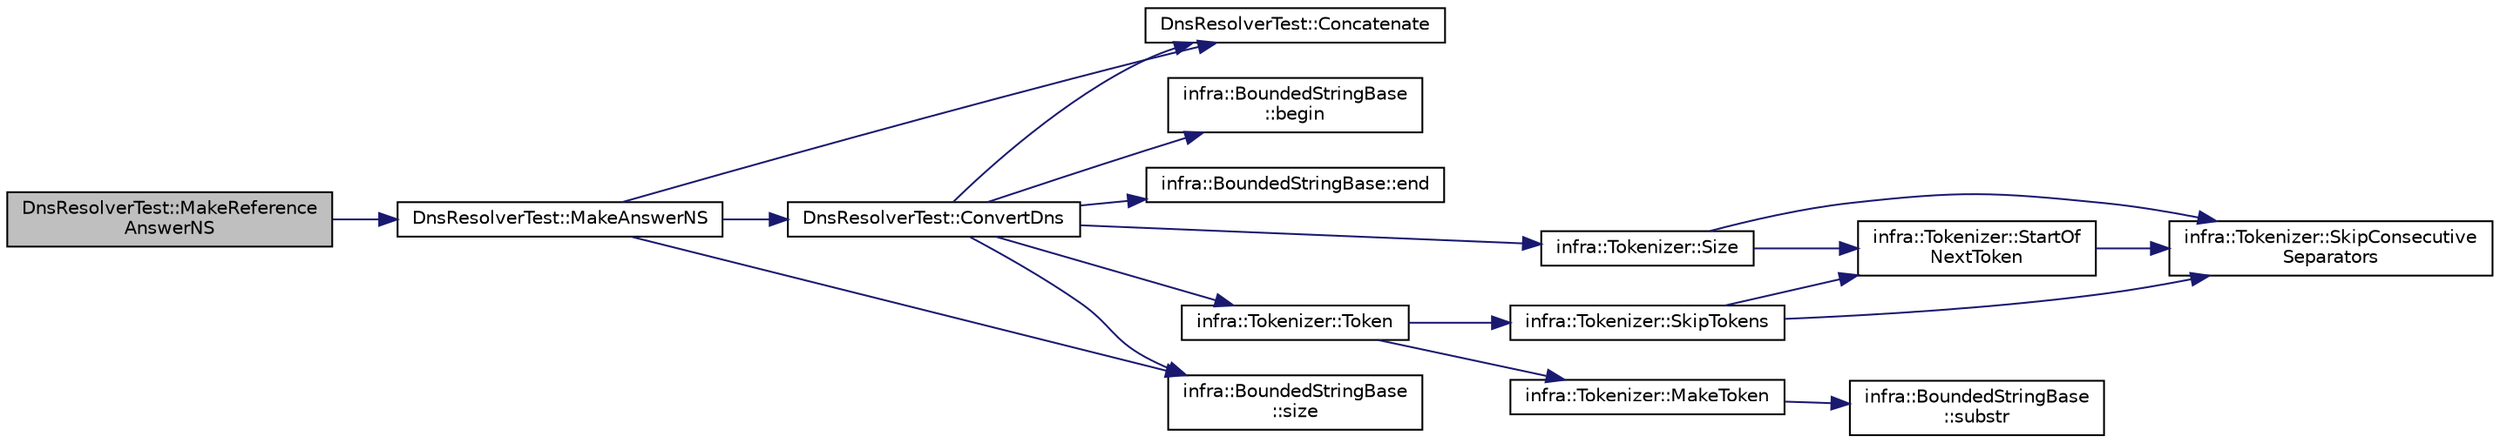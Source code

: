 digraph "DnsResolverTest::MakeReferenceAnswerNS"
{
 // INTERACTIVE_SVG=YES
  edge [fontname="Helvetica",fontsize="10",labelfontname="Helvetica",labelfontsize="10"];
  node [fontname="Helvetica",fontsize="10",shape=record];
  rankdir="LR";
  Node772 [label="DnsResolverTest::MakeReference\lAnswerNS",height=0.2,width=0.4,color="black", fillcolor="grey75", style="filled", fontcolor="black"];
  Node772 -> Node773 [color="midnightblue",fontsize="10",style="solid",fontname="Helvetica"];
  Node773 [label="DnsResolverTest::MakeAnswerNS",height=0.2,width=0.4,color="black", fillcolor="white", style="filled",URL="$dd/d31/class_dns_resolver_test.html#a4ae17795c4e4b128ec3b30b24e9e23cb"];
  Node773 -> Node774 [color="midnightblue",fontsize="10",style="solid",fontname="Helvetica"];
  Node774 [label="DnsResolverTest::Concatenate",height=0.2,width=0.4,color="black", fillcolor="white", style="filled",URL="$dd/d31/class_dns_resolver_test.html#a5f547549765a572299673edd1b07d445"];
  Node773 -> Node775 [color="midnightblue",fontsize="10",style="solid",fontname="Helvetica"];
  Node775 [label="DnsResolverTest::ConvertDns",height=0.2,width=0.4,color="black", fillcolor="white", style="filled",URL="$dd/d31/class_dns_resolver_test.html#a1c035d4cb846223fedf429caf0d37b79"];
  Node775 -> Node776 [color="midnightblue",fontsize="10",style="solid",fontname="Helvetica"];
  Node776 [label="infra::BoundedStringBase\l::begin",height=0.2,width=0.4,color="black", fillcolor="white", style="filled",URL="$d1/d2a/classinfra_1_1_bounded_string_base.html#aef23e4250cad2fdc69ccc39f68734233"];
  Node775 -> Node774 [color="midnightblue",fontsize="10",style="solid",fontname="Helvetica"];
  Node775 -> Node777 [color="midnightblue",fontsize="10",style="solid",fontname="Helvetica"];
  Node777 [label="infra::BoundedStringBase::end",height=0.2,width=0.4,color="black", fillcolor="white", style="filled",URL="$d1/d2a/classinfra_1_1_bounded_string_base.html#af5021f1ea3898146d0a55c2895f07dbf"];
  Node775 -> Node778 [color="midnightblue",fontsize="10",style="solid",fontname="Helvetica"];
  Node778 [label="infra::Tokenizer::Size",height=0.2,width=0.4,color="black", fillcolor="white", style="filled",URL="$d6/dbd/classinfra_1_1_tokenizer.html#a0b3e37a99732d67c41ad94f1dec74542"];
  Node778 -> Node779 [color="midnightblue",fontsize="10",style="solid",fontname="Helvetica"];
  Node779 [label="infra::Tokenizer::SkipConsecutive\lSeparators",height=0.2,width=0.4,color="black", fillcolor="white", style="filled",URL="$d6/dbd/classinfra_1_1_tokenizer.html#a661288c16f8b46d0ab3d27530f6b9c13"];
  Node778 -> Node780 [color="midnightblue",fontsize="10",style="solid",fontname="Helvetica"];
  Node780 [label="infra::Tokenizer::StartOf\lNextToken",height=0.2,width=0.4,color="black", fillcolor="white", style="filled",URL="$d6/dbd/classinfra_1_1_tokenizer.html#ac2a716e3917d2a5de009885dd9f6a1ce"];
  Node780 -> Node779 [color="midnightblue",fontsize="10",style="solid",fontname="Helvetica"];
  Node775 -> Node781 [color="midnightblue",fontsize="10",style="solid",fontname="Helvetica"];
  Node781 [label="infra::BoundedStringBase\l::size",height=0.2,width=0.4,color="black", fillcolor="white", style="filled",URL="$d1/d2a/classinfra_1_1_bounded_string_base.html#aab36b8eaee21d6ab3be734e07f499382"];
  Node775 -> Node782 [color="midnightblue",fontsize="10",style="solid",fontname="Helvetica"];
  Node782 [label="infra::Tokenizer::Token",height=0.2,width=0.4,color="black", fillcolor="white", style="filled",URL="$d6/dbd/classinfra_1_1_tokenizer.html#a9fea0107788ee101b1718a3cf526af72"];
  Node782 -> Node783 [color="midnightblue",fontsize="10",style="solid",fontname="Helvetica"];
  Node783 [label="infra::Tokenizer::SkipTokens",height=0.2,width=0.4,color="black", fillcolor="white", style="filled",URL="$d6/dbd/classinfra_1_1_tokenizer.html#a78ddaa04f929e29c37995f88b201dca0"];
  Node783 -> Node779 [color="midnightblue",fontsize="10",style="solid",fontname="Helvetica"];
  Node783 -> Node780 [color="midnightblue",fontsize="10",style="solid",fontname="Helvetica"];
  Node782 -> Node784 [color="midnightblue",fontsize="10",style="solid",fontname="Helvetica"];
  Node784 [label="infra::Tokenizer::MakeToken",height=0.2,width=0.4,color="black", fillcolor="white", style="filled",URL="$d6/dbd/classinfra_1_1_tokenizer.html#a7d67c9a4cc86e9d94b8694ae59407e02"];
  Node784 -> Node785 [color="midnightblue",fontsize="10",style="solid",fontname="Helvetica"];
  Node785 [label="infra::BoundedStringBase\l::substr",height=0.2,width=0.4,color="black", fillcolor="white", style="filled",URL="$d1/d2a/classinfra_1_1_bounded_string_base.html#a46ec1a3a673136ace03af8c6ec94aa89"];
  Node773 -> Node781 [color="midnightblue",fontsize="10",style="solid",fontname="Helvetica"];
}
